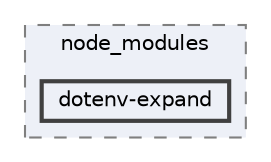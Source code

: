 digraph "pkiclassroomrescheduler/src/main/frontend/node_modules/dotenv-expand"
{
 // LATEX_PDF_SIZE
  bgcolor="transparent";
  edge [fontname=Helvetica,fontsize=10,labelfontname=Helvetica,labelfontsize=10];
  node [fontname=Helvetica,fontsize=10,shape=box,height=0.2,width=0.4];
  compound=true
  subgraph clusterdir_72953eda66ccb3a2722c28e1c3e6c23b {
    graph [ bgcolor="#edf0f7", pencolor="grey50", label="node_modules", fontname=Helvetica,fontsize=10 style="filled,dashed", URL="dir_72953eda66ccb3a2722c28e1c3e6c23b.html",tooltip=""]
  dir_e4dc67140815b2d9eebf06785274a379 [label="dotenv-expand", fillcolor="#edf0f7", color="grey25", style="filled,bold", URL="dir_e4dc67140815b2d9eebf06785274a379.html",tooltip=""];
  }
}
